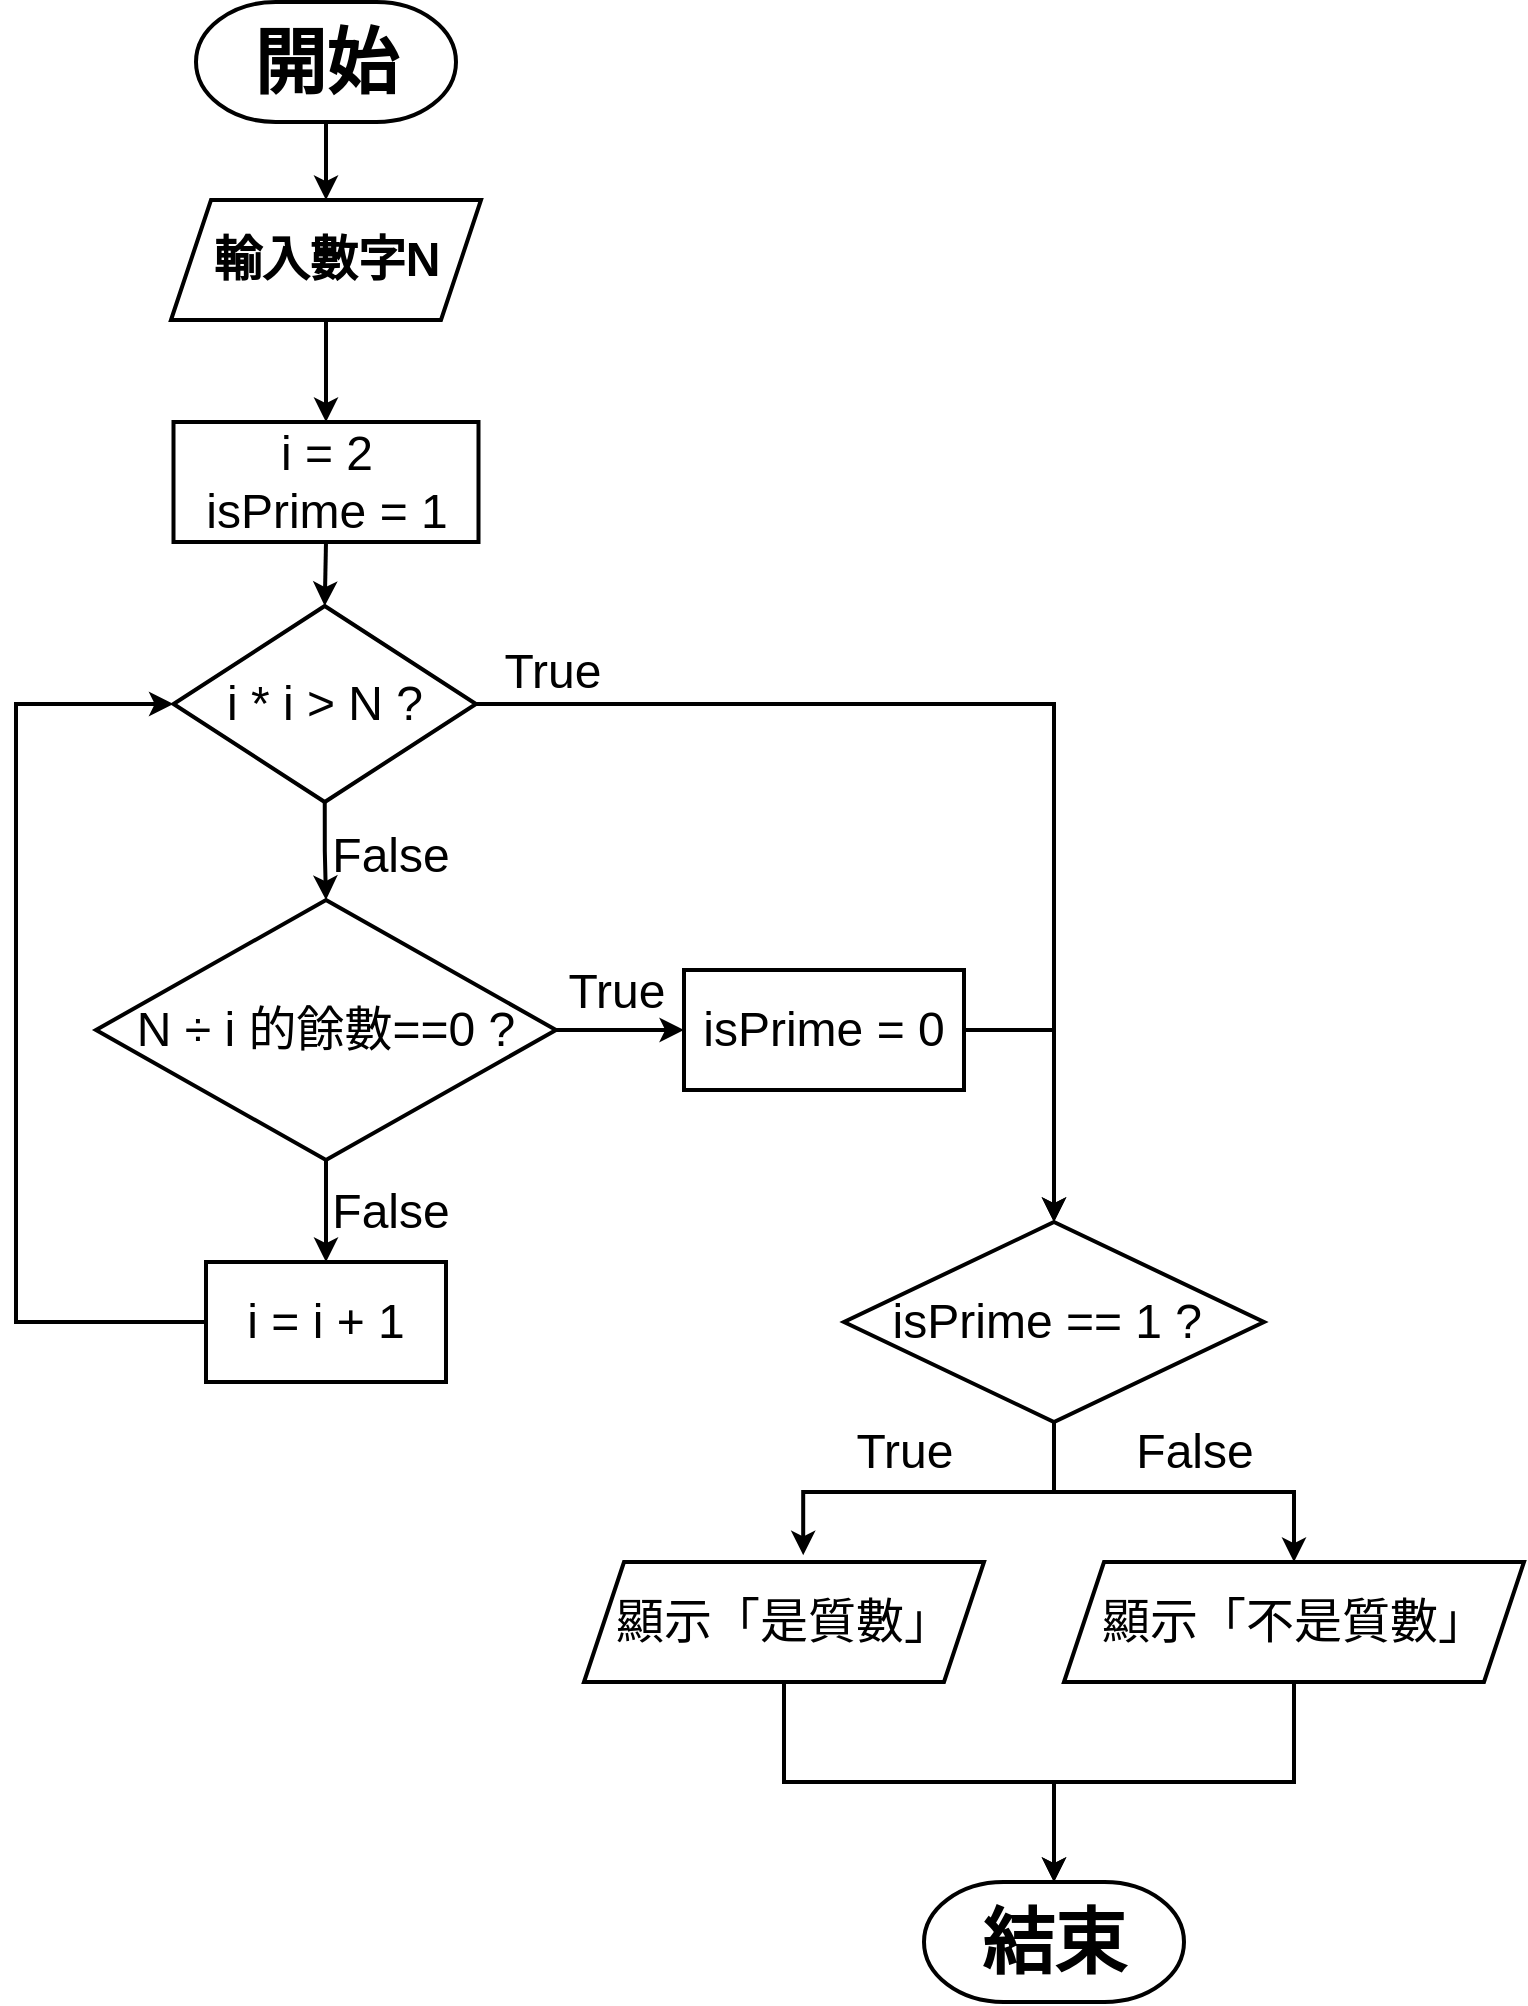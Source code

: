 <mxfile version="17.1.3" type="github">
  <diagram id="znugRSOsPm6SUrrJNAaR" name="第1頁">
    <mxGraphModel dx="1038" dy="578" grid="1" gridSize="10" guides="1" tooltips="1" connect="1" arrows="1" fold="1" page="1" pageScale="1" pageWidth="827" pageHeight="1169" math="0" shadow="0">
      <root>
        <mxCell id="0" />
        <mxCell id="1" parent="0" />
        <mxCell id="2RkAexV70TOFhIcBIplB-5" style="edgeStyle=orthogonalEdgeStyle;rounded=0;orthogonalLoop=1;jettySize=auto;html=1;exitX=0.5;exitY=1;exitDx=0;exitDy=0;exitPerimeter=0;entryX=0.5;entryY=0;entryDx=0;entryDy=0;fontSize=24;strokeWidth=2;" parent="1" source="qSCA1g0AOKRLqDWpdV8r-6" target="2RkAexV70TOFhIcBIplB-2" edge="1">
          <mxGeometry relative="1" as="geometry" />
        </mxCell>
        <mxCell id="qSCA1g0AOKRLqDWpdV8r-6" value="&lt;span style=&quot;font-family: , &amp;#34;blinkmacsystemfont&amp;#34; , &amp;#34;segoe ui variable&amp;#34; , &amp;#34;segoe ui&amp;#34; , , , &amp;#34;helvetica&amp;#34; , &amp;#34;arial&amp;#34; , sans-serif , &amp;#34;apple color emoji&amp;#34; , &amp;#34;segoe ui emoji&amp;#34; ; font-weight: 700&quot;&gt;開始&lt;/span&gt;" style="strokeWidth=2;html=1;shape=mxgraph.flowchart.terminator;whiteSpace=wrap;fontSize=36;" parent="1" vertex="1">
          <mxGeometry x="136" y="20" width="130" height="60" as="geometry" />
        </mxCell>
        <mxCell id="2RkAexV70TOFhIcBIplB-7" style="edgeStyle=orthogonalEdgeStyle;rounded=0;orthogonalLoop=1;jettySize=auto;html=1;exitX=0.5;exitY=1;exitDx=0;exitDy=0;entryX=0.5;entryY=0;entryDx=0;entryDy=0;fontSize=24;strokeWidth=2;" parent="1" source="2RkAexV70TOFhIcBIplB-2" target="2RkAexV70TOFhIcBIplB-3" edge="1">
          <mxGeometry relative="1" as="geometry" />
        </mxCell>
        <mxCell id="2RkAexV70TOFhIcBIplB-2" value="&lt;span style=&quot;font-weight: 700&quot;&gt;&lt;font style=&quot;font-size: 24px&quot;&gt;輸入數字N&lt;/font&gt;&lt;/span&gt;" style="shape=parallelogram;perimeter=parallelogramPerimeter;whiteSpace=wrap;html=1;fixedSize=1;strokeWidth=2;" parent="1" vertex="1">
          <mxGeometry x="123.5" y="119" width="155" height="60" as="geometry" />
        </mxCell>
        <mxCell id="2RkAexV70TOFhIcBIplB-15" style="edgeStyle=orthogonalEdgeStyle;rounded=0;orthogonalLoop=1;jettySize=auto;html=1;exitX=0.5;exitY=1;exitDx=0;exitDy=0;entryX=0.5;entryY=0;entryDx=0;entryDy=0;fontSize=24;strokeWidth=2;" parent="1" source="2RkAexV70TOFhIcBIplB-3" target="2RkAexV70TOFhIcBIplB-14" edge="1">
          <mxGeometry relative="1" as="geometry" />
        </mxCell>
        <mxCell id="2RkAexV70TOFhIcBIplB-3" value="i = 2&lt;br&gt;isPrime = 1" style="rounded=0;whiteSpace=wrap;html=1;fontSize=24;strokeWidth=2;" parent="1" vertex="1">
          <mxGeometry x="124.75" y="230" width="152.5" height="60" as="geometry" />
        </mxCell>
        <mxCell id="2RkAexV70TOFhIcBIplB-17" style="edgeStyle=orthogonalEdgeStyle;rounded=0;orthogonalLoop=1;jettySize=auto;html=1;exitX=0.5;exitY=1;exitDx=0;exitDy=0;entryX=0.5;entryY=0;entryDx=0;entryDy=0;fontSize=24;strokeWidth=2;" parent="1" source="2RkAexV70TOFhIcBIplB-14" target="2RkAexV70TOFhIcBIplB-16" edge="1">
          <mxGeometry relative="1" as="geometry" />
        </mxCell>
        <mxCell id="2RkAexV70TOFhIcBIplB-29" style="edgeStyle=orthogonalEdgeStyle;rounded=0;orthogonalLoop=1;jettySize=auto;html=1;exitX=1;exitY=0.5;exitDx=0;exitDy=0;entryX=0.5;entryY=0;entryDx=0;entryDy=0;fontSize=24;strokeWidth=2;" parent="1" source="2RkAexV70TOFhIcBIplB-14" target="2RkAexV70TOFhIcBIplB-23" edge="1">
          <mxGeometry relative="1" as="geometry" />
        </mxCell>
        <mxCell id="2RkAexV70TOFhIcBIplB-14" value="i * i &amp;gt; N ?" style="rhombus;whiteSpace=wrap;html=1;fontSize=24;strokeWidth=2;" parent="1" vertex="1">
          <mxGeometry x="124.75" y="322" width="151.25" height="98" as="geometry" />
        </mxCell>
        <mxCell id="2RkAexV70TOFhIcBIplB-20" style="edgeStyle=orthogonalEdgeStyle;rounded=0;orthogonalLoop=1;jettySize=auto;html=1;exitX=0.5;exitY=1;exitDx=0;exitDy=0;entryX=0.5;entryY=0;entryDx=0;entryDy=0;fontSize=24;strokeWidth=2;" parent="1" source="2RkAexV70TOFhIcBIplB-16" target="2RkAexV70TOFhIcBIplB-19" edge="1">
          <mxGeometry relative="1" as="geometry" />
        </mxCell>
        <mxCell id="2RkAexV70TOFhIcBIplB-25" style="edgeStyle=orthogonalEdgeStyle;rounded=0;orthogonalLoop=1;jettySize=auto;html=1;exitX=1;exitY=0.5;exitDx=0;exitDy=0;entryX=0;entryY=0.5;entryDx=0;entryDy=0;fontSize=24;strokeWidth=2;" parent="1" source="2RkAexV70TOFhIcBIplB-16" target="2RkAexV70TOFhIcBIplB-24" edge="1">
          <mxGeometry relative="1" as="geometry" />
        </mxCell>
        <mxCell id="2RkAexV70TOFhIcBIplB-16" value="N ÷ i 的餘數==0 ?" style="rhombus;whiteSpace=wrap;html=1;fontSize=24;strokeWidth=2;" parent="1" vertex="1">
          <mxGeometry x="86" y="469" width="230" height="130" as="geometry" />
        </mxCell>
        <mxCell id="2RkAexV70TOFhIcBIplB-18" value="False" style="text;html=1;resizable=0;autosize=1;align=center;verticalAlign=middle;points=[];fillColor=none;strokeColor=none;rounded=0;fontSize=24;strokeWidth=2;" parent="1" vertex="1">
          <mxGeometry x="198" y="432" width="70" height="30" as="geometry" />
        </mxCell>
        <mxCell id="2RkAexV70TOFhIcBIplB-21" style="edgeStyle=orthogonalEdgeStyle;rounded=0;orthogonalLoop=1;jettySize=auto;html=1;exitX=0;exitY=0.5;exitDx=0;exitDy=0;entryX=0;entryY=0.5;entryDx=0;entryDy=0;fontSize=24;strokeWidth=2;" parent="1" source="2RkAexV70TOFhIcBIplB-19" target="2RkAexV70TOFhIcBIplB-14" edge="1">
          <mxGeometry relative="1" as="geometry">
            <Array as="points">
              <mxPoint x="46" y="680" />
              <mxPoint x="46" y="371" />
            </Array>
          </mxGeometry>
        </mxCell>
        <mxCell id="2RkAexV70TOFhIcBIplB-19" value="i = i + 1" style="rounded=0;whiteSpace=wrap;html=1;fontSize=24;strokeWidth=2;" parent="1" vertex="1">
          <mxGeometry x="141" y="650" width="120" height="60" as="geometry" />
        </mxCell>
        <mxCell id="2RkAexV70TOFhIcBIplB-22" value="False" style="text;html=1;resizable=0;autosize=1;align=center;verticalAlign=middle;points=[];fillColor=none;strokeColor=none;rounded=0;fontSize=24;strokeWidth=2;" parent="1" vertex="1">
          <mxGeometry x="198" y="610" width="70" height="30" as="geometry" />
        </mxCell>
        <mxCell id="2RkAexV70TOFhIcBIplB-34" style="edgeStyle=orthogonalEdgeStyle;rounded=0;orthogonalLoop=1;jettySize=auto;html=1;exitX=0.5;exitY=1;exitDx=0;exitDy=0;entryX=0.548;entryY=-0.057;entryDx=0;entryDy=0;entryPerimeter=0;fontSize=24;strokeWidth=2;" parent="1" source="2RkAexV70TOFhIcBIplB-23" target="2RkAexV70TOFhIcBIplB-27" edge="1">
          <mxGeometry relative="1" as="geometry" />
        </mxCell>
        <mxCell id="2RkAexV70TOFhIcBIplB-35" style="edgeStyle=orthogonalEdgeStyle;rounded=0;orthogonalLoop=1;jettySize=auto;html=1;exitX=0.5;exitY=1;exitDx=0;exitDy=0;entryX=0.5;entryY=0;entryDx=0;entryDy=0;fontSize=24;strokeWidth=2;" parent="1" source="2RkAexV70TOFhIcBIplB-23" target="2RkAexV70TOFhIcBIplB-28" edge="1">
          <mxGeometry relative="1" as="geometry" />
        </mxCell>
        <mxCell id="2RkAexV70TOFhIcBIplB-23" value="isPrime == 1 ?&amp;nbsp;" style="rhombus;whiteSpace=wrap;html=1;fontSize=24;strokeWidth=2;" parent="1" vertex="1">
          <mxGeometry x="460" y="630" width="210" height="100" as="geometry" />
        </mxCell>
        <mxCell id="2RkAexV70TOFhIcBIplB-33" style="edgeStyle=orthogonalEdgeStyle;rounded=0;orthogonalLoop=1;jettySize=auto;html=1;exitX=1;exitY=0.5;exitDx=0;exitDy=0;entryX=0.5;entryY=0;entryDx=0;entryDy=0;fontSize=24;strokeWidth=2;" parent="1" source="2RkAexV70TOFhIcBIplB-24" target="2RkAexV70TOFhIcBIplB-23" edge="1">
          <mxGeometry relative="1" as="geometry" />
        </mxCell>
        <mxCell id="2RkAexV70TOFhIcBIplB-24" value="isPrime = 0" style="rounded=0;whiteSpace=wrap;html=1;fontSize=24;strokeWidth=2;" parent="1" vertex="1">
          <mxGeometry x="380" y="504" width="140" height="60" as="geometry" />
        </mxCell>
        <mxCell id="2RkAexV70TOFhIcBIplB-39" style="edgeStyle=orthogonalEdgeStyle;rounded=0;orthogonalLoop=1;jettySize=auto;html=1;exitX=0.5;exitY=1;exitDx=0;exitDy=0;entryX=0.5;entryY=0;entryDx=0;entryDy=0;entryPerimeter=0;fontSize=24;strokeWidth=2;" parent="1" source="2RkAexV70TOFhIcBIplB-27" target="2RkAexV70TOFhIcBIplB-38" edge="1">
          <mxGeometry relative="1" as="geometry" />
        </mxCell>
        <mxCell id="2RkAexV70TOFhIcBIplB-27" value="顯示「是質數」" style="shape=parallelogram;perimeter=parallelogramPerimeter;whiteSpace=wrap;html=1;fixedSize=1;fontSize=24;strokeWidth=2;" parent="1" vertex="1">
          <mxGeometry x="330" y="800" width="200" height="60" as="geometry" />
        </mxCell>
        <mxCell id="2RkAexV70TOFhIcBIplB-40" style="edgeStyle=orthogonalEdgeStyle;rounded=0;orthogonalLoop=1;jettySize=auto;html=1;exitX=0.5;exitY=1;exitDx=0;exitDy=0;entryX=0.5;entryY=0;entryDx=0;entryDy=0;entryPerimeter=0;fontSize=24;strokeWidth=2;" parent="1" source="2RkAexV70TOFhIcBIplB-28" target="2RkAexV70TOFhIcBIplB-38" edge="1">
          <mxGeometry relative="1" as="geometry" />
        </mxCell>
        <mxCell id="2RkAexV70TOFhIcBIplB-28" value="顯示「不是質數」" style="shape=parallelogram;perimeter=parallelogramPerimeter;whiteSpace=wrap;html=1;fixedSize=1;fontSize=24;strokeWidth=2;" parent="1" vertex="1">
          <mxGeometry x="570" y="800" width="230" height="60" as="geometry" />
        </mxCell>
        <mxCell id="2RkAexV70TOFhIcBIplB-30" value="True" style="text;html=1;resizable=0;autosize=1;align=center;verticalAlign=middle;points=[];fillColor=none;strokeColor=none;rounded=0;fontSize=24;strokeWidth=2;" parent="1" vertex="1">
          <mxGeometry x="283.5" y="340" width="60" height="30" as="geometry" />
        </mxCell>
        <mxCell id="2RkAexV70TOFhIcBIplB-31" value="True" style="text;html=1;resizable=0;autosize=1;align=center;verticalAlign=middle;points=[];fillColor=none;strokeColor=none;rounded=0;fontSize=24;strokeWidth=2;" parent="1" vertex="1">
          <mxGeometry x="316" y="500" width="60" height="30" as="geometry" />
        </mxCell>
        <mxCell id="2RkAexV70TOFhIcBIplB-36" value="True" style="text;html=1;resizable=0;autosize=1;align=center;verticalAlign=middle;points=[];fillColor=none;strokeColor=none;rounded=0;fontSize=24;strokeWidth=2;" parent="1" vertex="1">
          <mxGeometry x="460" y="730" width="60" height="30" as="geometry" />
        </mxCell>
        <mxCell id="2RkAexV70TOFhIcBIplB-37" value="False" style="text;html=1;resizable=0;autosize=1;align=center;verticalAlign=middle;points=[];fillColor=none;strokeColor=none;rounded=0;fontSize=24;strokeWidth=2;" parent="1" vertex="1">
          <mxGeometry x="600" y="730" width="70" height="30" as="geometry" />
        </mxCell>
        <mxCell id="2RkAexV70TOFhIcBIplB-38" value="&lt;span style=&quot;font-family: , &amp;#34;blinkmacsystemfont&amp;#34; , &amp;#34;segoe ui variable&amp;#34; , &amp;#34;segoe ui&amp;#34; , , , &amp;#34;helvetica&amp;#34; , &amp;#34;arial&amp;#34; , sans-serif , &amp;#34;apple color emoji&amp;#34; , &amp;#34;segoe ui emoji&amp;#34; ; font-weight: 700&quot;&gt;結束&lt;/span&gt;" style="strokeWidth=2;html=1;shape=mxgraph.flowchart.terminator;whiteSpace=wrap;fontSize=36;" parent="1" vertex="1">
          <mxGeometry x="500" y="960" width="130" height="60" as="geometry" />
        </mxCell>
      </root>
    </mxGraphModel>
  </diagram>
</mxfile>
